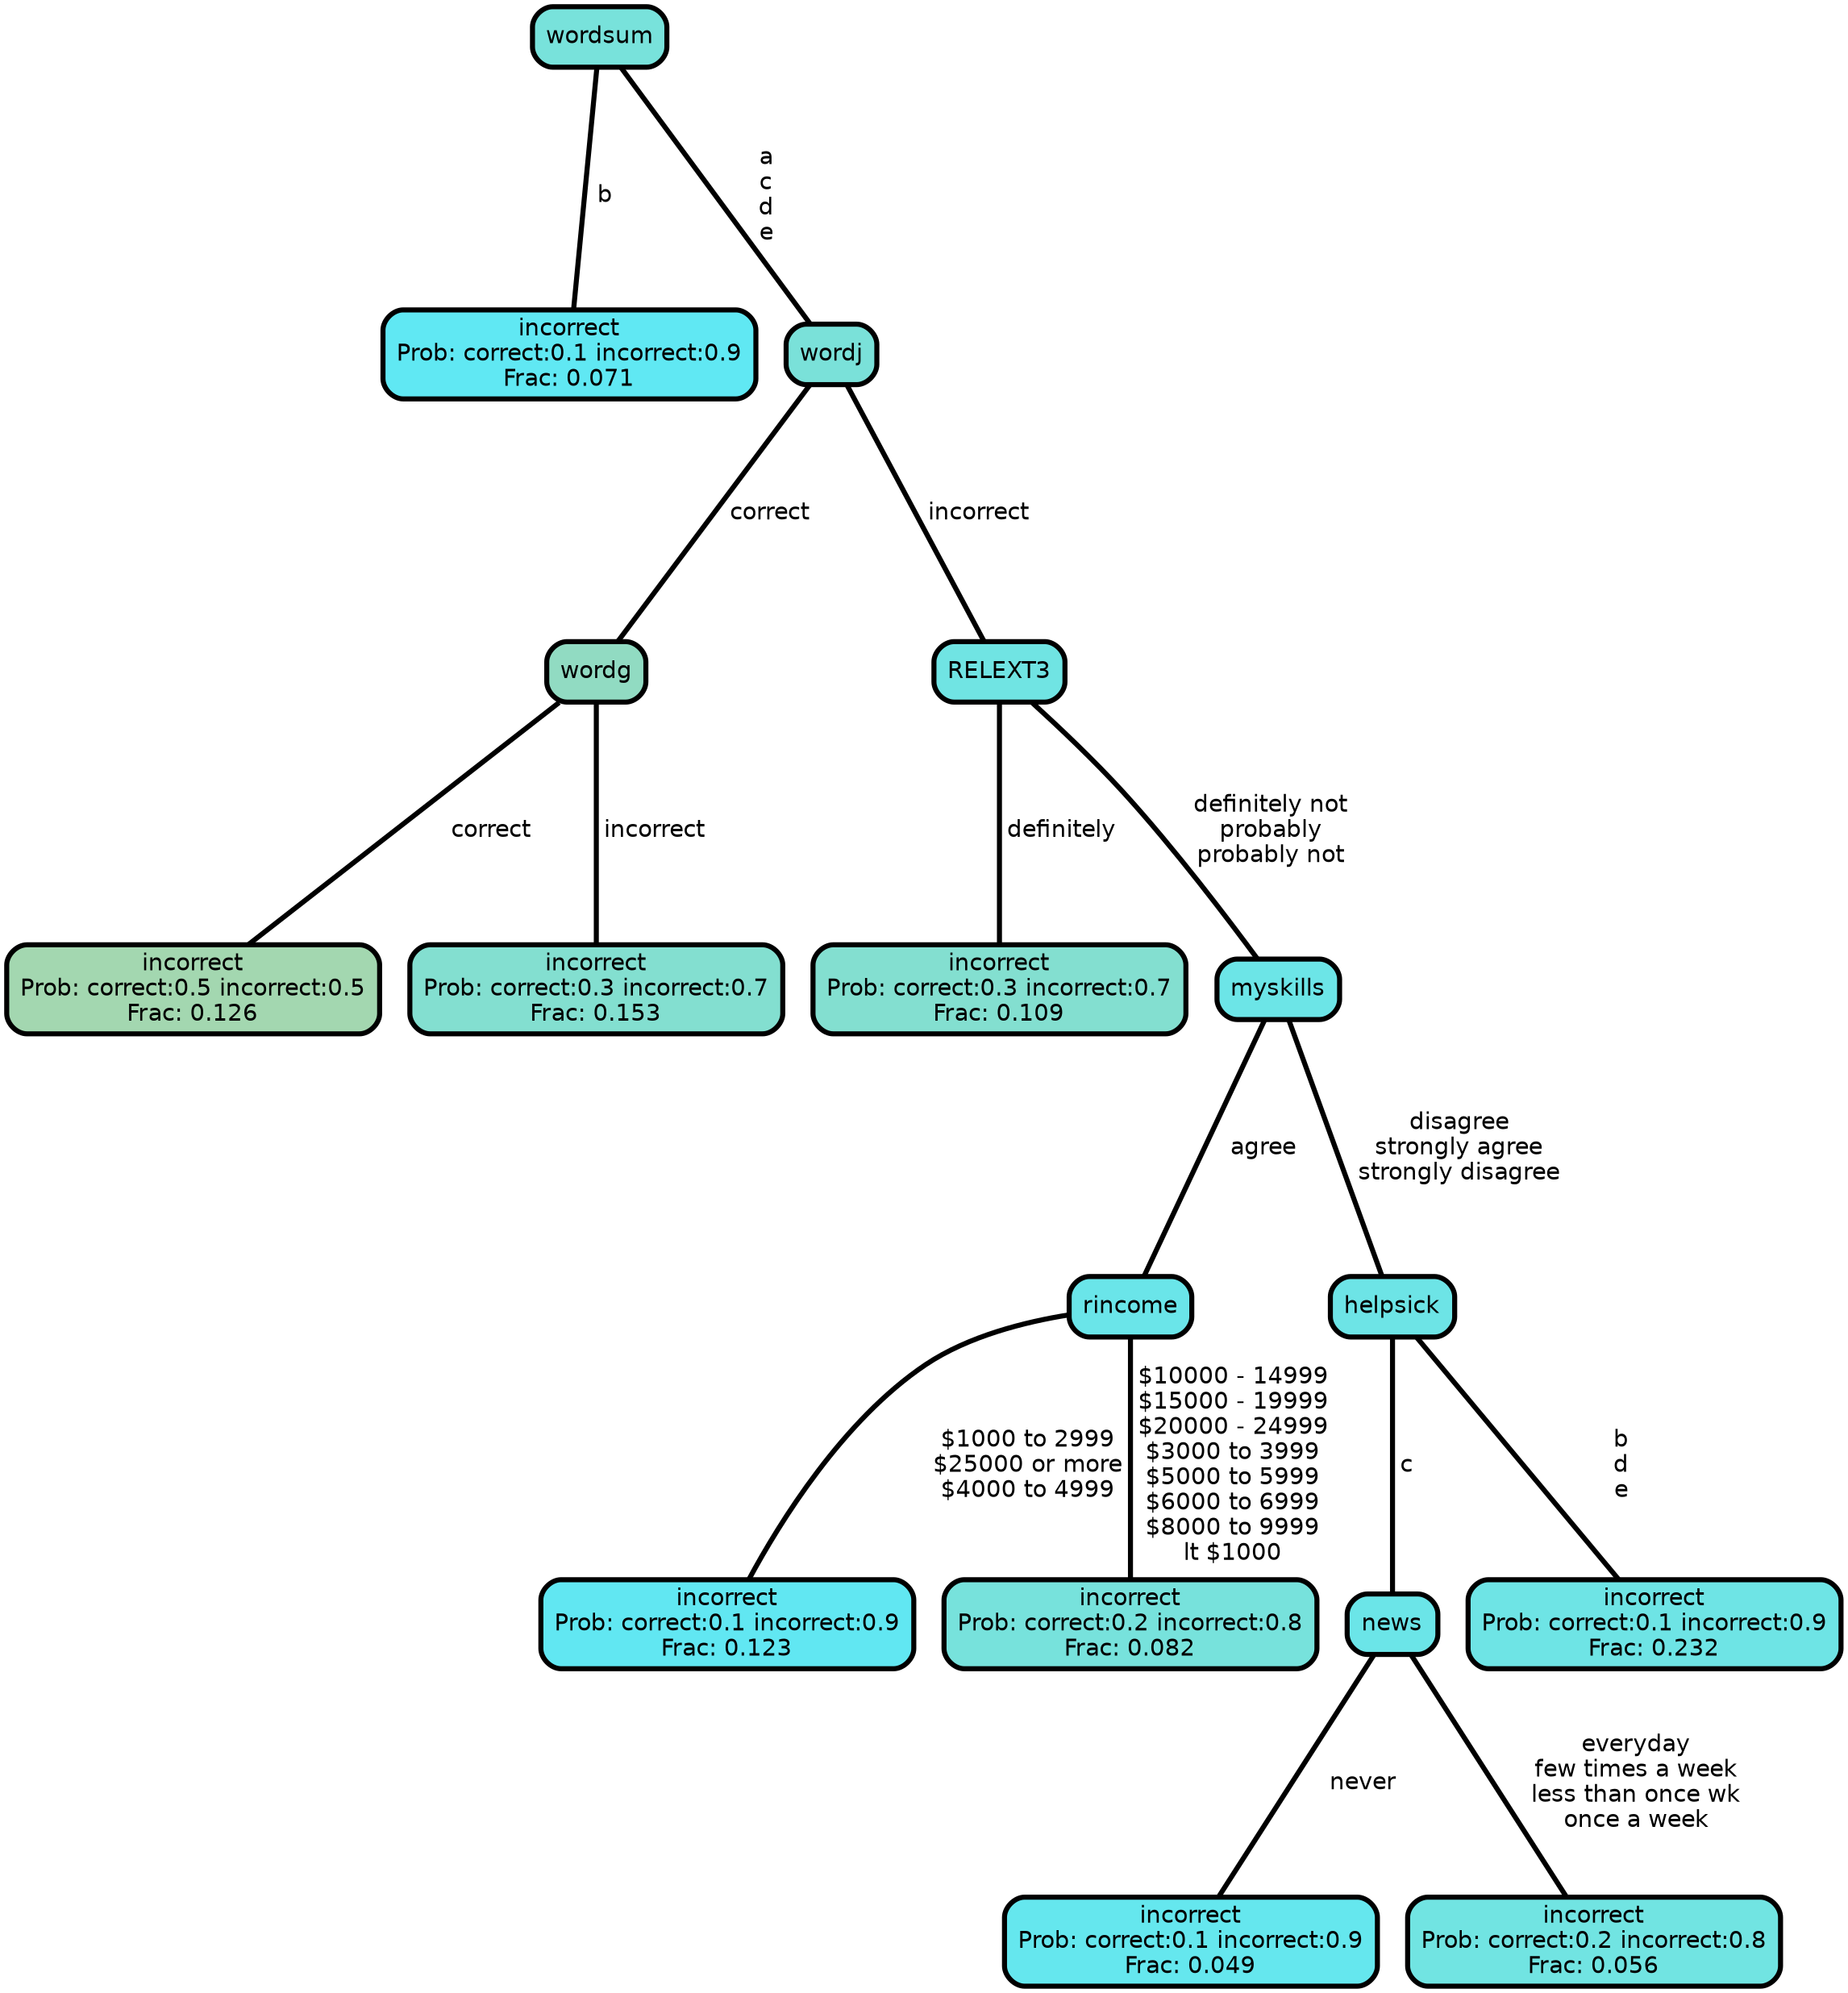 graph Tree {
node [shape=box, style="filled, rounded",color="black",penwidth="3",fontcolor="black",                 fontname=helvetica] ;
graph [ranksep="0 equally", splines=straight,                 bgcolor=transparent, dpi=200] ;
edge [fontname=helvetica, color=black] ;
0 [label="incorrect
Prob: correct:0.1 incorrect:0.9
Frac: 0.071", fillcolor="#60e8f3"] ;
1 [label="wordsum", fillcolor="#78e2db"] ;
2 [label="incorrect
Prob: correct:0.5 incorrect:0.5
Frac: 0.126", fillcolor="#a3d7b0"] ;
3 [label="wordg", fillcolor="#91dbc2"] ;
4 [label="incorrect
Prob: correct:0.3 incorrect:0.7
Frac: 0.153", fillcolor="#83dfd0"] ;
5 [label="wordj", fillcolor="#7ae1d9"] ;
6 [label="incorrect
Prob: correct:0.3 incorrect:0.7
Frac: 0.109", fillcolor="#83dfd0"] ;
7 [label="RELEXT3", fillcolor="#70e4e3"] ;
8 [label="incorrect
Prob: correct:0.1 incorrect:0.9
Frac: 0.123", fillcolor="#61e7f2"] ;
9 [label="rincome", fillcolor="#6ae5e9"] ;
10 [label="incorrect
Prob: correct:0.2 incorrect:0.8
Frac: 0.082", fillcolor="#77e2dc"] ;
11 [label="myskills", fillcolor="#6ce5e7"] ;
12 [label="incorrect
Prob: correct:0.1 incorrect:0.9
Frac: 0.049", fillcolor="#65e7ee"] ;
13 [label="news", fillcolor="#6be5e8"] ;
14 [label="incorrect
Prob: correct:0.2 incorrect:0.8
Frac: 0.056", fillcolor="#71e4e2"] ;
15 [label="helpsick", fillcolor="#6de4e6"] ;
16 [label="incorrect
Prob: correct:0.1 incorrect:0.9
Frac: 0.232", fillcolor="#6ee4e5"] ;
1 -- 0 [label=" b",penwidth=3] ;
1 -- 5 [label=" a\n c\n d\n e",penwidth=3] ;
3 -- 2 [label=" correct",penwidth=3] ;
3 -- 4 [label=" incorrect",penwidth=3] ;
5 -- 3 [label=" correct",penwidth=3] ;
5 -- 7 [label=" incorrect",penwidth=3] ;
7 -- 6 [label=" definitely",penwidth=3] ;
7 -- 11 [label=" definitely not\n probably\n probably not",penwidth=3] ;
9 -- 8 [label=" $1000 to 2999\n $25000 or more\n $4000 to 4999",penwidth=3] ;
9 -- 10 [label=" $10000 - 14999\n $15000 - 19999\n $20000 - 24999\n $3000 to 3999\n $5000 to 5999\n $6000 to 6999\n $8000 to 9999\n lt $1000",penwidth=3] ;
11 -- 9 [label=" agree",penwidth=3] ;
11 -- 15 [label=" disagree\n strongly agree\n strongly disagree",penwidth=3] ;
13 -- 12 [label=" never",penwidth=3] ;
13 -- 14 [label=" everyday\n few times a week\n less than once wk\n once a week",penwidth=3] ;
15 -- 13 [label=" c",penwidth=3] ;
15 -- 16 [label=" b\n d\n e",penwidth=3] ;
{rank = same;}}